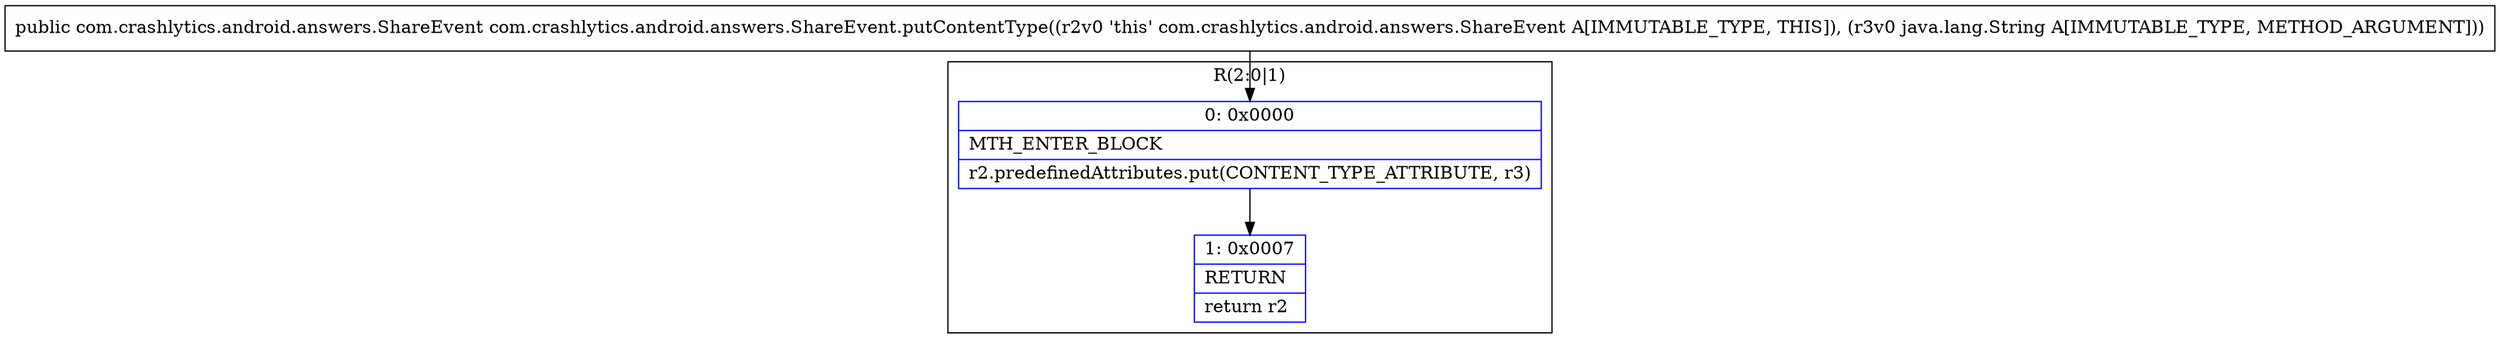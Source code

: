 digraph "CFG forcom.crashlytics.android.answers.ShareEvent.putContentType(Ljava\/lang\/String;)Lcom\/crashlytics\/android\/answers\/ShareEvent;" {
subgraph cluster_Region_819309208 {
label = "R(2:0|1)";
node [shape=record,color=blue];
Node_0 [shape=record,label="{0\:\ 0x0000|MTH_ENTER_BLOCK\l|r2.predefinedAttributes.put(CONTENT_TYPE_ATTRIBUTE, r3)\l}"];
Node_1 [shape=record,label="{1\:\ 0x0007|RETURN\l|return r2\l}"];
}
MethodNode[shape=record,label="{public com.crashlytics.android.answers.ShareEvent com.crashlytics.android.answers.ShareEvent.putContentType((r2v0 'this' com.crashlytics.android.answers.ShareEvent A[IMMUTABLE_TYPE, THIS]), (r3v0 java.lang.String A[IMMUTABLE_TYPE, METHOD_ARGUMENT])) }"];
MethodNode -> Node_0;
Node_0 -> Node_1;
}

